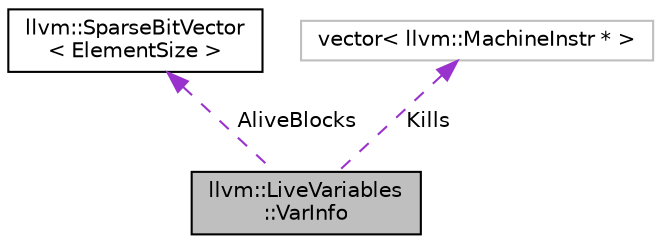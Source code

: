 digraph "llvm::LiveVariables::VarInfo"
{
 // LATEX_PDF_SIZE
  bgcolor="transparent";
  edge [fontname="Helvetica",fontsize="10",labelfontname="Helvetica",labelfontsize="10"];
  node [fontname="Helvetica",fontsize="10",shape=record];
  Node1 [label="llvm::LiveVariables\l::VarInfo",height=0.2,width=0.4,color="black", fillcolor="grey75", style="filled", fontcolor="black",tooltip="VarInfo - This represents the regions where a virtual register is live in the program."];
  Node2 -> Node1 [dir="back",color="darkorchid3",fontsize="10",style="dashed",label=" AliveBlocks" ,fontname="Helvetica"];
  Node2 [label="llvm::SparseBitVector\l\< ElementSize \>",height=0.2,width=0.4,color="black",URL="$classllvm_1_1SparseBitVector.html",tooltip=" "];
  Node3 -> Node1 [dir="back",color="darkorchid3",fontsize="10",style="dashed",label=" Kills" ,fontname="Helvetica"];
  Node3 [label="vector\< llvm::MachineInstr * \>",height=0.2,width=0.4,color="grey75",tooltip=" "];
}
